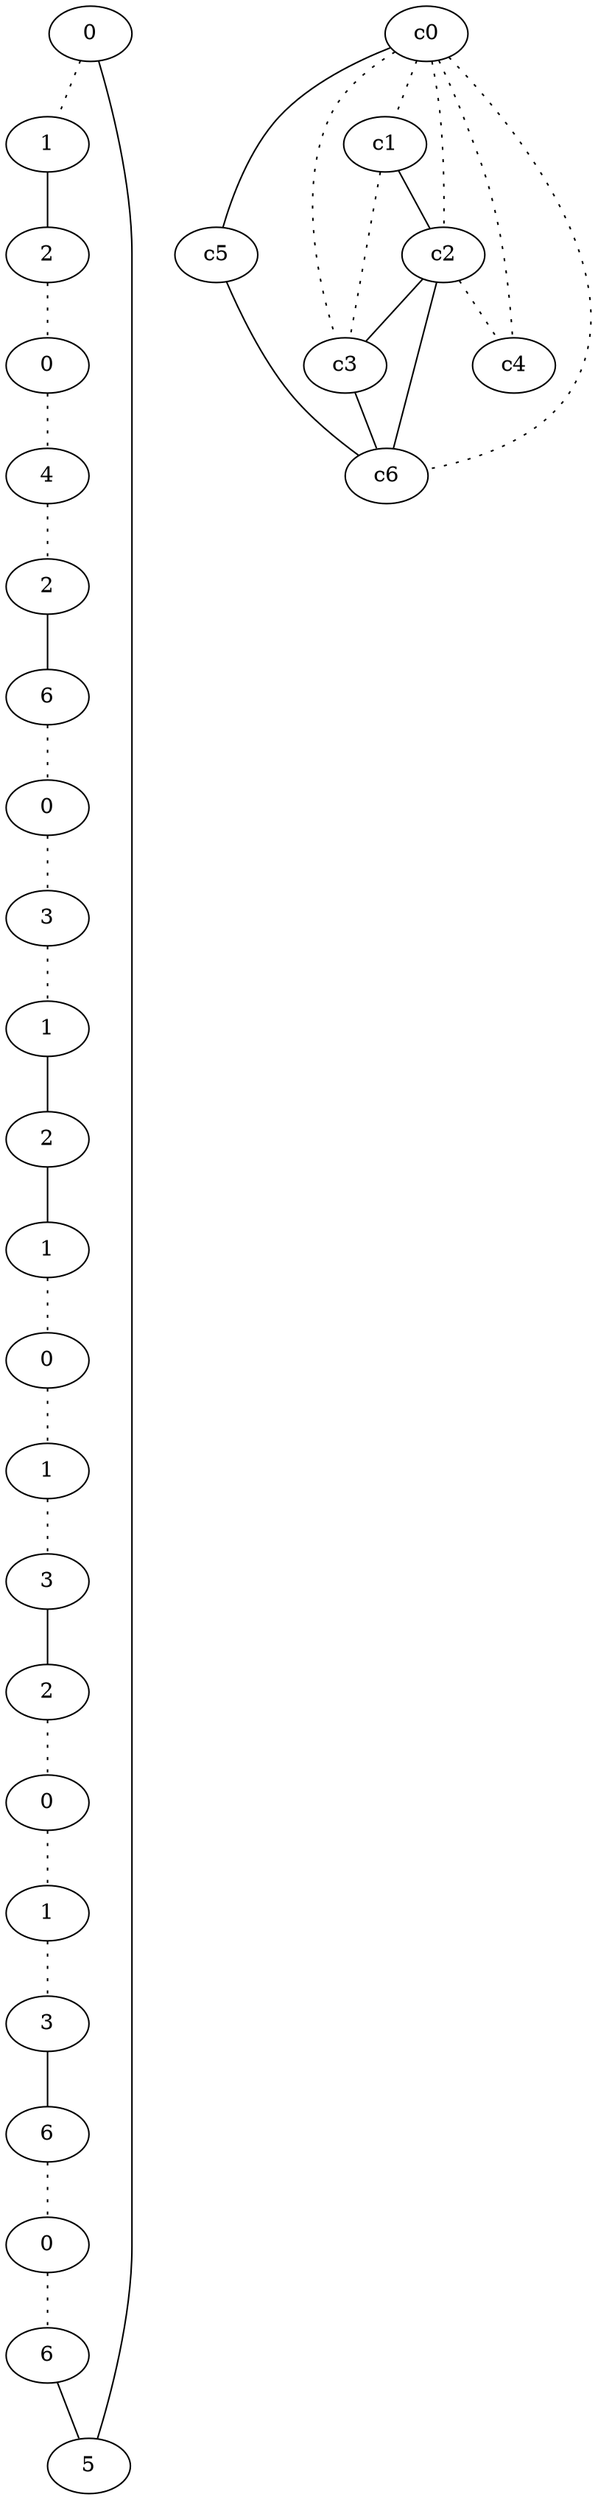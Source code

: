 graph {
a0[label=0];
a1[label=1];
a2[label=2];
a3[label=0];
a4[label=4];
a5[label=2];
a6[label=6];
a7[label=0];
a8[label=3];
a9[label=1];
a10[label=2];
a11[label=1];
a12[label=0];
a13[label=1];
a14[label=3];
a15[label=2];
a16[label=0];
a17[label=1];
a18[label=3];
a19[label=6];
a20[label=0];
a21[label=6];
a22[label=5];
a0 -- a1 [style=dotted];
a0 -- a22;
a1 -- a2;
a2 -- a3 [style=dotted];
a3 -- a4 [style=dotted];
a4 -- a5 [style=dotted];
a5 -- a6;
a6 -- a7 [style=dotted];
a7 -- a8 [style=dotted];
a8 -- a9 [style=dotted];
a9 -- a10;
a10 -- a11;
a11 -- a12 [style=dotted];
a12 -- a13 [style=dotted];
a13 -- a14 [style=dotted];
a14 -- a15;
a15 -- a16 [style=dotted];
a16 -- a17 [style=dotted];
a17 -- a18 [style=dotted];
a18 -- a19;
a19 -- a20 [style=dotted];
a20 -- a21 [style=dotted];
a21 -- a22;
c0 -- c1 [style=dotted];
c0 -- c2 [style=dotted];
c0 -- c3 [style=dotted];
c0 -- c4 [style=dotted];
c0 -- c5;
c0 -- c6 [style=dotted];
c1 -- c2;
c1 -- c3 [style=dotted];
c2 -- c3;
c2 -- c4 [style=dotted];
c2 -- c6;
c3 -- c6;
c5 -- c6;
}
